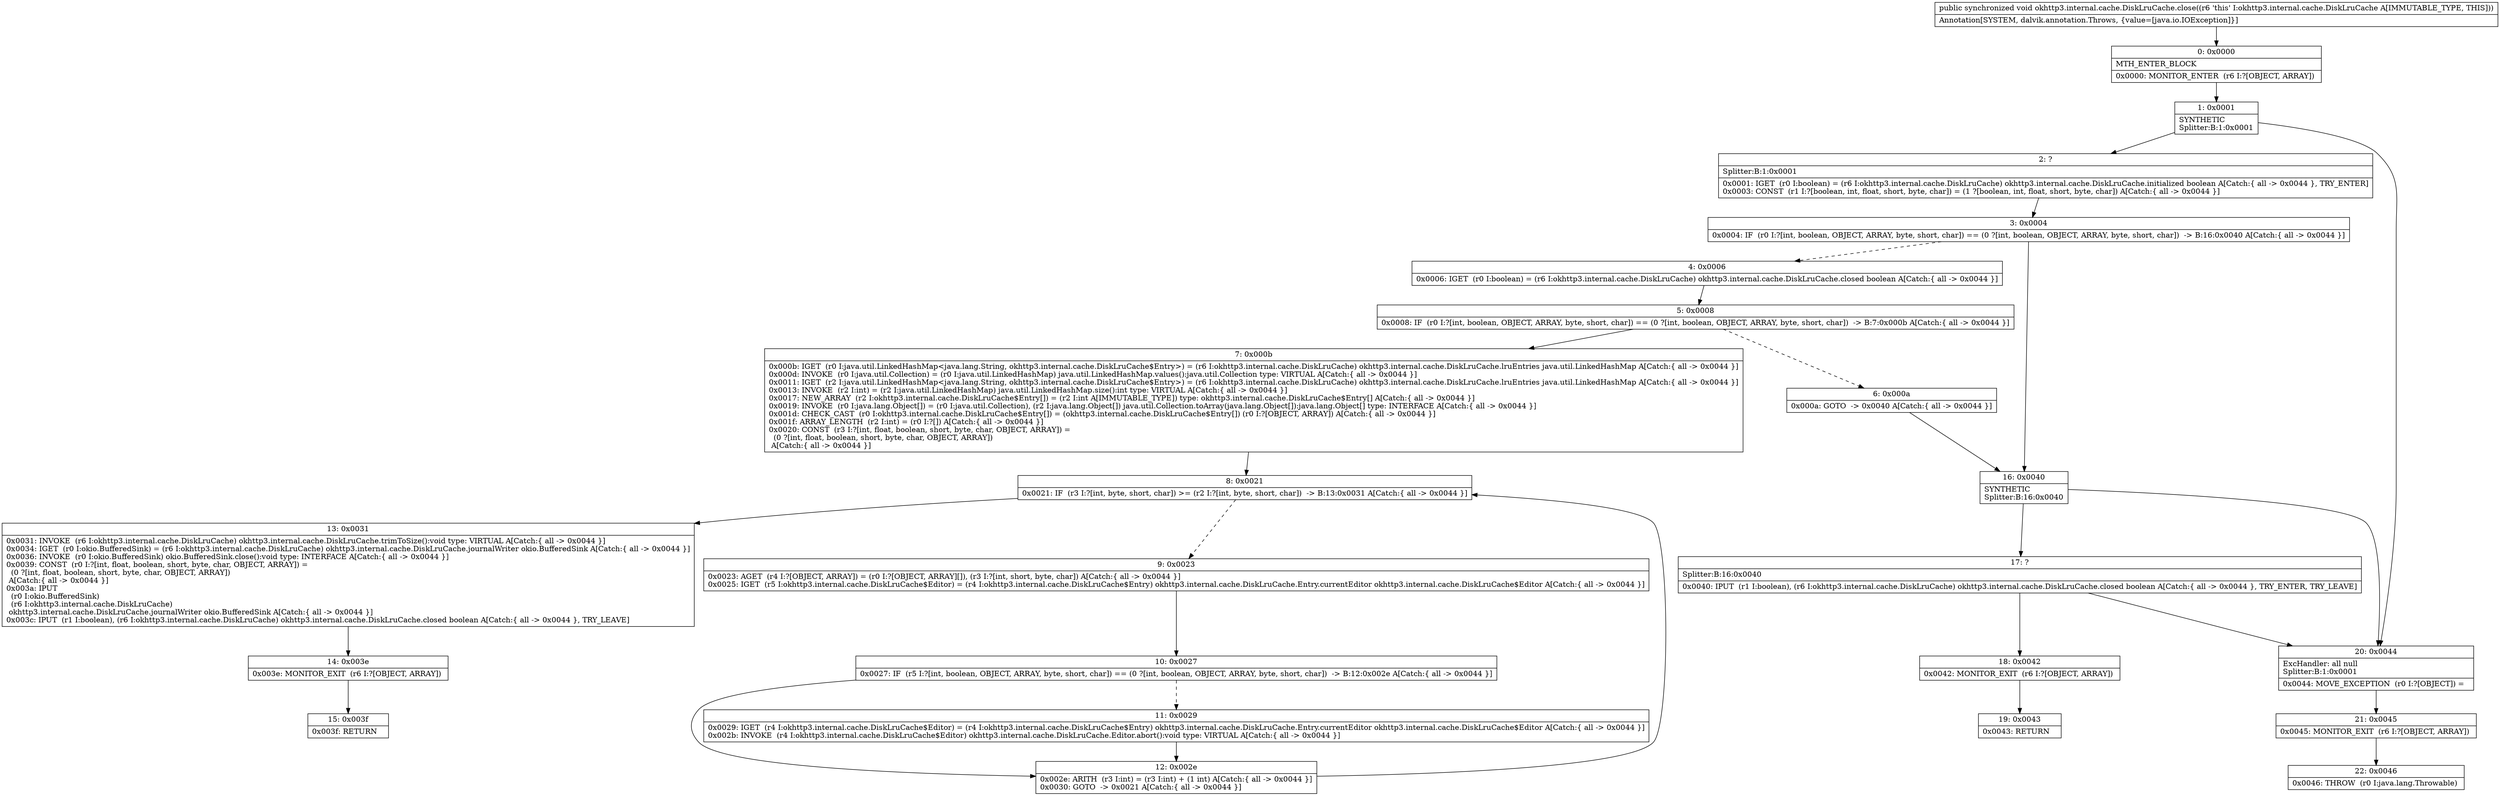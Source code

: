 digraph "CFG forokhttp3.internal.cache.DiskLruCache.close()V" {
Node_0 [shape=record,label="{0\:\ 0x0000|MTH_ENTER_BLOCK\l|0x0000: MONITOR_ENTER  (r6 I:?[OBJECT, ARRAY]) \l}"];
Node_1 [shape=record,label="{1\:\ 0x0001|SYNTHETIC\lSplitter:B:1:0x0001\l}"];
Node_2 [shape=record,label="{2\:\ ?|Splitter:B:1:0x0001\l|0x0001: IGET  (r0 I:boolean) = (r6 I:okhttp3.internal.cache.DiskLruCache) okhttp3.internal.cache.DiskLruCache.initialized boolean A[Catch:\{ all \-\> 0x0044 \}, TRY_ENTER]\l0x0003: CONST  (r1 I:?[boolean, int, float, short, byte, char]) = (1 ?[boolean, int, float, short, byte, char]) A[Catch:\{ all \-\> 0x0044 \}]\l}"];
Node_3 [shape=record,label="{3\:\ 0x0004|0x0004: IF  (r0 I:?[int, boolean, OBJECT, ARRAY, byte, short, char]) == (0 ?[int, boolean, OBJECT, ARRAY, byte, short, char])  \-\> B:16:0x0040 A[Catch:\{ all \-\> 0x0044 \}]\l}"];
Node_4 [shape=record,label="{4\:\ 0x0006|0x0006: IGET  (r0 I:boolean) = (r6 I:okhttp3.internal.cache.DiskLruCache) okhttp3.internal.cache.DiskLruCache.closed boolean A[Catch:\{ all \-\> 0x0044 \}]\l}"];
Node_5 [shape=record,label="{5\:\ 0x0008|0x0008: IF  (r0 I:?[int, boolean, OBJECT, ARRAY, byte, short, char]) == (0 ?[int, boolean, OBJECT, ARRAY, byte, short, char])  \-\> B:7:0x000b A[Catch:\{ all \-\> 0x0044 \}]\l}"];
Node_6 [shape=record,label="{6\:\ 0x000a|0x000a: GOTO  \-\> 0x0040 A[Catch:\{ all \-\> 0x0044 \}]\l}"];
Node_7 [shape=record,label="{7\:\ 0x000b|0x000b: IGET  (r0 I:java.util.LinkedHashMap\<java.lang.String, okhttp3.internal.cache.DiskLruCache$Entry\>) = (r6 I:okhttp3.internal.cache.DiskLruCache) okhttp3.internal.cache.DiskLruCache.lruEntries java.util.LinkedHashMap A[Catch:\{ all \-\> 0x0044 \}]\l0x000d: INVOKE  (r0 I:java.util.Collection) = (r0 I:java.util.LinkedHashMap) java.util.LinkedHashMap.values():java.util.Collection type: VIRTUAL A[Catch:\{ all \-\> 0x0044 \}]\l0x0011: IGET  (r2 I:java.util.LinkedHashMap\<java.lang.String, okhttp3.internal.cache.DiskLruCache$Entry\>) = (r6 I:okhttp3.internal.cache.DiskLruCache) okhttp3.internal.cache.DiskLruCache.lruEntries java.util.LinkedHashMap A[Catch:\{ all \-\> 0x0044 \}]\l0x0013: INVOKE  (r2 I:int) = (r2 I:java.util.LinkedHashMap) java.util.LinkedHashMap.size():int type: VIRTUAL A[Catch:\{ all \-\> 0x0044 \}]\l0x0017: NEW_ARRAY  (r2 I:okhttp3.internal.cache.DiskLruCache$Entry[]) = (r2 I:int A[IMMUTABLE_TYPE]) type: okhttp3.internal.cache.DiskLruCache$Entry[] A[Catch:\{ all \-\> 0x0044 \}]\l0x0019: INVOKE  (r0 I:java.lang.Object[]) = (r0 I:java.util.Collection), (r2 I:java.lang.Object[]) java.util.Collection.toArray(java.lang.Object[]):java.lang.Object[] type: INTERFACE A[Catch:\{ all \-\> 0x0044 \}]\l0x001d: CHECK_CAST  (r0 I:okhttp3.internal.cache.DiskLruCache$Entry[]) = (okhttp3.internal.cache.DiskLruCache$Entry[]) (r0 I:?[OBJECT, ARRAY]) A[Catch:\{ all \-\> 0x0044 \}]\l0x001f: ARRAY_LENGTH  (r2 I:int) = (r0 I:?[]) A[Catch:\{ all \-\> 0x0044 \}]\l0x0020: CONST  (r3 I:?[int, float, boolean, short, byte, char, OBJECT, ARRAY]) = \l  (0 ?[int, float, boolean, short, byte, char, OBJECT, ARRAY])\l A[Catch:\{ all \-\> 0x0044 \}]\l}"];
Node_8 [shape=record,label="{8\:\ 0x0021|0x0021: IF  (r3 I:?[int, byte, short, char]) \>= (r2 I:?[int, byte, short, char])  \-\> B:13:0x0031 A[Catch:\{ all \-\> 0x0044 \}]\l}"];
Node_9 [shape=record,label="{9\:\ 0x0023|0x0023: AGET  (r4 I:?[OBJECT, ARRAY]) = (r0 I:?[OBJECT, ARRAY][]), (r3 I:?[int, short, byte, char]) A[Catch:\{ all \-\> 0x0044 \}]\l0x0025: IGET  (r5 I:okhttp3.internal.cache.DiskLruCache$Editor) = (r4 I:okhttp3.internal.cache.DiskLruCache$Entry) okhttp3.internal.cache.DiskLruCache.Entry.currentEditor okhttp3.internal.cache.DiskLruCache$Editor A[Catch:\{ all \-\> 0x0044 \}]\l}"];
Node_10 [shape=record,label="{10\:\ 0x0027|0x0027: IF  (r5 I:?[int, boolean, OBJECT, ARRAY, byte, short, char]) == (0 ?[int, boolean, OBJECT, ARRAY, byte, short, char])  \-\> B:12:0x002e A[Catch:\{ all \-\> 0x0044 \}]\l}"];
Node_11 [shape=record,label="{11\:\ 0x0029|0x0029: IGET  (r4 I:okhttp3.internal.cache.DiskLruCache$Editor) = (r4 I:okhttp3.internal.cache.DiskLruCache$Entry) okhttp3.internal.cache.DiskLruCache.Entry.currentEditor okhttp3.internal.cache.DiskLruCache$Editor A[Catch:\{ all \-\> 0x0044 \}]\l0x002b: INVOKE  (r4 I:okhttp3.internal.cache.DiskLruCache$Editor) okhttp3.internal.cache.DiskLruCache.Editor.abort():void type: VIRTUAL A[Catch:\{ all \-\> 0x0044 \}]\l}"];
Node_12 [shape=record,label="{12\:\ 0x002e|0x002e: ARITH  (r3 I:int) = (r3 I:int) + (1 int) A[Catch:\{ all \-\> 0x0044 \}]\l0x0030: GOTO  \-\> 0x0021 A[Catch:\{ all \-\> 0x0044 \}]\l}"];
Node_13 [shape=record,label="{13\:\ 0x0031|0x0031: INVOKE  (r6 I:okhttp3.internal.cache.DiskLruCache) okhttp3.internal.cache.DiskLruCache.trimToSize():void type: VIRTUAL A[Catch:\{ all \-\> 0x0044 \}]\l0x0034: IGET  (r0 I:okio.BufferedSink) = (r6 I:okhttp3.internal.cache.DiskLruCache) okhttp3.internal.cache.DiskLruCache.journalWriter okio.BufferedSink A[Catch:\{ all \-\> 0x0044 \}]\l0x0036: INVOKE  (r0 I:okio.BufferedSink) okio.BufferedSink.close():void type: INTERFACE A[Catch:\{ all \-\> 0x0044 \}]\l0x0039: CONST  (r0 I:?[int, float, boolean, short, byte, char, OBJECT, ARRAY]) = \l  (0 ?[int, float, boolean, short, byte, char, OBJECT, ARRAY])\l A[Catch:\{ all \-\> 0x0044 \}]\l0x003a: IPUT  \l  (r0 I:okio.BufferedSink)\l  (r6 I:okhttp3.internal.cache.DiskLruCache)\l okhttp3.internal.cache.DiskLruCache.journalWriter okio.BufferedSink A[Catch:\{ all \-\> 0x0044 \}]\l0x003c: IPUT  (r1 I:boolean), (r6 I:okhttp3.internal.cache.DiskLruCache) okhttp3.internal.cache.DiskLruCache.closed boolean A[Catch:\{ all \-\> 0x0044 \}, TRY_LEAVE]\l}"];
Node_14 [shape=record,label="{14\:\ 0x003e|0x003e: MONITOR_EXIT  (r6 I:?[OBJECT, ARRAY]) \l}"];
Node_15 [shape=record,label="{15\:\ 0x003f|0x003f: RETURN   \l}"];
Node_16 [shape=record,label="{16\:\ 0x0040|SYNTHETIC\lSplitter:B:16:0x0040\l}"];
Node_17 [shape=record,label="{17\:\ ?|Splitter:B:16:0x0040\l|0x0040: IPUT  (r1 I:boolean), (r6 I:okhttp3.internal.cache.DiskLruCache) okhttp3.internal.cache.DiskLruCache.closed boolean A[Catch:\{ all \-\> 0x0044 \}, TRY_ENTER, TRY_LEAVE]\l}"];
Node_18 [shape=record,label="{18\:\ 0x0042|0x0042: MONITOR_EXIT  (r6 I:?[OBJECT, ARRAY]) \l}"];
Node_19 [shape=record,label="{19\:\ 0x0043|0x0043: RETURN   \l}"];
Node_20 [shape=record,label="{20\:\ 0x0044|ExcHandler: all null\lSplitter:B:1:0x0001\l|0x0044: MOVE_EXCEPTION  (r0 I:?[OBJECT]) =  \l}"];
Node_21 [shape=record,label="{21\:\ 0x0045|0x0045: MONITOR_EXIT  (r6 I:?[OBJECT, ARRAY]) \l}"];
Node_22 [shape=record,label="{22\:\ 0x0046|0x0046: THROW  (r0 I:java.lang.Throwable) \l}"];
MethodNode[shape=record,label="{public synchronized void okhttp3.internal.cache.DiskLruCache.close((r6 'this' I:okhttp3.internal.cache.DiskLruCache A[IMMUTABLE_TYPE, THIS]))  | Annotation[SYSTEM, dalvik.annotation.Throws, \{value=[java.io.IOException]\}]\l}"];
MethodNode -> Node_0;
Node_0 -> Node_1;
Node_1 -> Node_2;
Node_1 -> Node_20;
Node_2 -> Node_3;
Node_3 -> Node_4[style=dashed];
Node_3 -> Node_16;
Node_4 -> Node_5;
Node_5 -> Node_6[style=dashed];
Node_5 -> Node_7;
Node_6 -> Node_16;
Node_7 -> Node_8;
Node_8 -> Node_9[style=dashed];
Node_8 -> Node_13;
Node_9 -> Node_10;
Node_10 -> Node_11[style=dashed];
Node_10 -> Node_12;
Node_11 -> Node_12;
Node_12 -> Node_8;
Node_13 -> Node_14;
Node_14 -> Node_15;
Node_16 -> Node_17;
Node_16 -> Node_20;
Node_17 -> Node_18;
Node_17 -> Node_20;
Node_18 -> Node_19;
Node_20 -> Node_21;
Node_21 -> Node_22;
}

